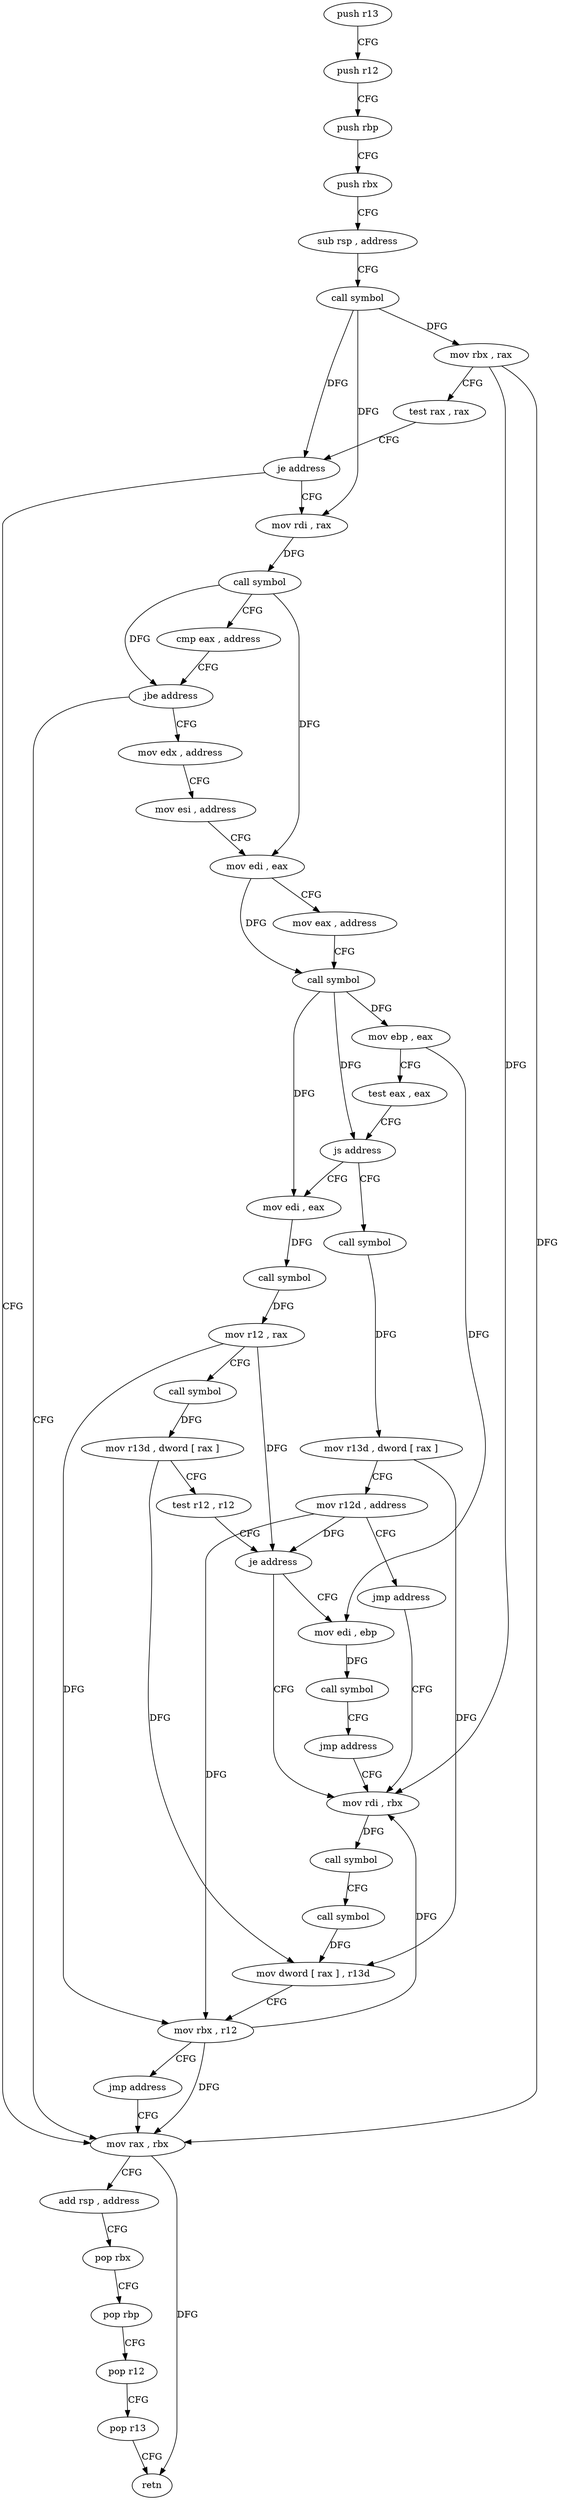 digraph "func" {
"4265098" [label = "push r13" ]
"4265100" [label = "push r12" ]
"4265102" [label = "push rbp" ]
"4265103" [label = "push rbx" ]
"4265104" [label = "sub rsp , address" ]
"4265108" [label = "call symbol" ]
"4265113" [label = "mov rbx , rax" ]
"4265116" [label = "test rax , rax" ]
"4265119" [label = "je address" ]
"4265134" [label = "mov rax , rbx" ]
"4265121" [label = "mov rdi , rax" ]
"4265137" [label = "add rsp , address" ]
"4265141" [label = "pop rbx" ]
"4265142" [label = "pop rbp" ]
"4265143" [label = "pop r12" ]
"4265145" [label = "pop r13" ]
"4265147" [label = "retn" ]
"4265124" [label = "call symbol" ]
"4265129" [label = "cmp eax , address" ]
"4265132" [label = "jbe address" ]
"4265148" [label = "mov edx , address" ]
"4265153" [label = "mov esi , address" ]
"4265158" [label = "mov edi , eax" ]
"4265160" [label = "mov eax , address" ]
"4265165" [label = "call symbol" ]
"4265170" [label = "mov ebp , eax" ]
"4265172" [label = "test eax , eax" ]
"4265174" [label = "js address" ]
"4265220" [label = "call symbol" ]
"4265176" [label = "mov edi , eax" ]
"4265225" [label = "mov r13d , dword [ rax ]" ]
"4265228" [label = "mov r12d , address" ]
"4265234" [label = "jmp address" ]
"4265199" [label = "mov rdi , rbx" ]
"4265178" [label = "call symbol" ]
"4265183" [label = "mov r12 , rax" ]
"4265186" [label = "call symbol" ]
"4265191" [label = "mov r13d , dword [ rax ]" ]
"4265194" [label = "test r12 , r12" ]
"4265197" [label = "je address" ]
"4265236" [label = "mov edi , ebp" ]
"4265202" [label = "call symbol" ]
"4265207" [label = "call symbol" ]
"4265212" [label = "mov dword [ rax ] , r13d" ]
"4265215" [label = "mov rbx , r12" ]
"4265218" [label = "jmp address" ]
"4265238" [label = "call symbol" ]
"4265243" [label = "jmp address" ]
"4265098" -> "4265100" [ label = "CFG" ]
"4265100" -> "4265102" [ label = "CFG" ]
"4265102" -> "4265103" [ label = "CFG" ]
"4265103" -> "4265104" [ label = "CFG" ]
"4265104" -> "4265108" [ label = "CFG" ]
"4265108" -> "4265113" [ label = "DFG" ]
"4265108" -> "4265119" [ label = "DFG" ]
"4265108" -> "4265121" [ label = "DFG" ]
"4265113" -> "4265116" [ label = "CFG" ]
"4265113" -> "4265134" [ label = "DFG" ]
"4265113" -> "4265199" [ label = "DFG" ]
"4265116" -> "4265119" [ label = "CFG" ]
"4265119" -> "4265134" [ label = "CFG" ]
"4265119" -> "4265121" [ label = "CFG" ]
"4265134" -> "4265137" [ label = "CFG" ]
"4265134" -> "4265147" [ label = "DFG" ]
"4265121" -> "4265124" [ label = "DFG" ]
"4265137" -> "4265141" [ label = "CFG" ]
"4265141" -> "4265142" [ label = "CFG" ]
"4265142" -> "4265143" [ label = "CFG" ]
"4265143" -> "4265145" [ label = "CFG" ]
"4265145" -> "4265147" [ label = "CFG" ]
"4265124" -> "4265129" [ label = "CFG" ]
"4265124" -> "4265132" [ label = "DFG" ]
"4265124" -> "4265158" [ label = "DFG" ]
"4265129" -> "4265132" [ label = "CFG" ]
"4265132" -> "4265148" [ label = "CFG" ]
"4265132" -> "4265134" [ label = "CFG" ]
"4265148" -> "4265153" [ label = "CFG" ]
"4265153" -> "4265158" [ label = "CFG" ]
"4265158" -> "4265160" [ label = "CFG" ]
"4265158" -> "4265165" [ label = "DFG" ]
"4265160" -> "4265165" [ label = "CFG" ]
"4265165" -> "4265170" [ label = "DFG" ]
"4265165" -> "4265174" [ label = "DFG" ]
"4265165" -> "4265176" [ label = "DFG" ]
"4265170" -> "4265172" [ label = "CFG" ]
"4265170" -> "4265236" [ label = "DFG" ]
"4265172" -> "4265174" [ label = "CFG" ]
"4265174" -> "4265220" [ label = "CFG" ]
"4265174" -> "4265176" [ label = "CFG" ]
"4265220" -> "4265225" [ label = "DFG" ]
"4265176" -> "4265178" [ label = "DFG" ]
"4265225" -> "4265228" [ label = "CFG" ]
"4265225" -> "4265212" [ label = "DFG" ]
"4265228" -> "4265234" [ label = "CFG" ]
"4265228" -> "4265197" [ label = "DFG" ]
"4265228" -> "4265215" [ label = "DFG" ]
"4265234" -> "4265199" [ label = "CFG" ]
"4265199" -> "4265202" [ label = "DFG" ]
"4265178" -> "4265183" [ label = "DFG" ]
"4265183" -> "4265186" [ label = "CFG" ]
"4265183" -> "4265197" [ label = "DFG" ]
"4265183" -> "4265215" [ label = "DFG" ]
"4265186" -> "4265191" [ label = "DFG" ]
"4265191" -> "4265194" [ label = "CFG" ]
"4265191" -> "4265212" [ label = "DFG" ]
"4265194" -> "4265197" [ label = "CFG" ]
"4265197" -> "4265236" [ label = "CFG" ]
"4265197" -> "4265199" [ label = "CFG" ]
"4265236" -> "4265238" [ label = "DFG" ]
"4265202" -> "4265207" [ label = "CFG" ]
"4265207" -> "4265212" [ label = "DFG" ]
"4265212" -> "4265215" [ label = "CFG" ]
"4265215" -> "4265218" [ label = "CFG" ]
"4265215" -> "4265134" [ label = "DFG" ]
"4265215" -> "4265199" [ label = "DFG" ]
"4265218" -> "4265134" [ label = "CFG" ]
"4265238" -> "4265243" [ label = "CFG" ]
"4265243" -> "4265199" [ label = "CFG" ]
}
